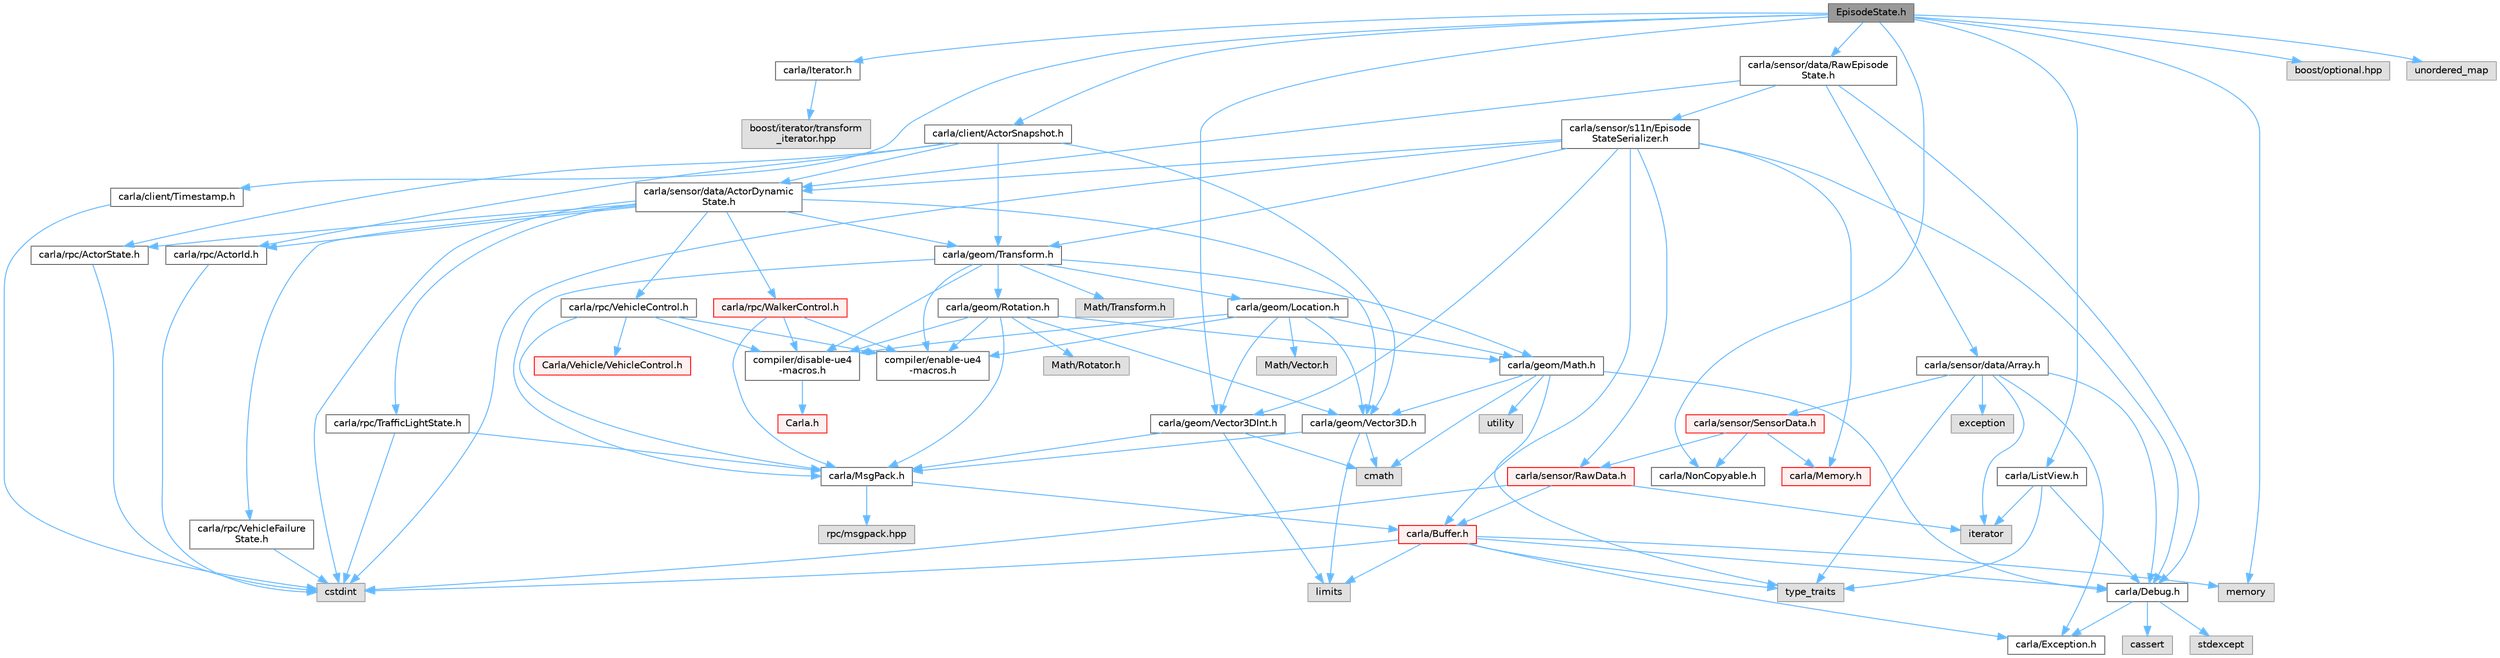 digraph "EpisodeState.h"
{
 // INTERACTIVE_SVG=YES
 // LATEX_PDF_SIZE
  bgcolor="transparent";
  edge [fontname=Helvetica,fontsize=10,labelfontname=Helvetica,labelfontsize=10];
  node [fontname=Helvetica,fontsize=10,shape=box,height=0.2,width=0.4];
  Node1 [id="Node000001",label="EpisodeState.h",height=0.2,width=0.4,color="gray40", fillcolor="grey60", style="filled", fontcolor="black",tooltip=" "];
  Node1 -> Node2 [id="edge1_Node000001_Node000002",color="steelblue1",style="solid",tooltip=" "];
  Node2 [id="Node000002",label="carla/Iterator.h",height=0.2,width=0.4,color="grey40", fillcolor="white", style="filled",URL="$d7/ddd/Iterator_8h.html",tooltip=" "];
  Node2 -> Node3 [id="edge2_Node000002_Node000003",color="steelblue1",style="solid",tooltip=" "];
  Node3 [id="Node000003",label="boost/iterator/transform\l_iterator.hpp",height=0.2,width=0.4,color="grey60", fillcolor="#E0E0E0", style="filled",tooltip=" "];
  Node1 -> Node4 [id="edge3_Node000001_Node000004",color="steelblue1",style="solid",tooltip=" "];
  Node4 [id="Node000004",label="carla/ListView.h",height=0.2,width=0.4,color="grey40", fillcolor="white", style="filled",URL="$d4/d50/LibCarla_2source_2carla_2ListView_8h.html",tooltip=" "];
  Node4 -> Node5 [id="edge4_Node000004_Node000005",color="steelblue1",style="solid",tooltip=" "];
  Node5 [id="Node000005",label="carla/Debug.h",height=0.2,width=0.4,color="grey40", fillcolor="white", style="filled",URL="$d4/deb/Debug_8h.html",tooltip=" "];
  Node5 -> Node6 [id="edge5_Node000005_Node000006",color="steelblue1",style="solid",tooltip=" "];
  Node6 [id="Node000006",label="carla/Exception.h",height=0.2,width=0.4,color="grey40", fillcolor="white", style="filled",URL="$d8/d8a/Exception_8h.html",tooltip=" "];
  Node5 -> Node7 [id="edge6_Node000005_Node000007",color="steelblue1",style="solid",tooltip=" "];
  Node7 [id="Node000007",label="stdexcept",height=0.2,width=0.4,color="grey60", fillcolor="#E0E0E0", style="filled",tooltip=" "];
  Node5 -> Node8 [id="edge7_Node000005_Node000008",color="steelblue1",style="solid",tooltip=" "];
  Node8 [id="Node000008",label="cassert",height=0.2,width=0.4,color="grey60", fillcolor="#E0E0E0", style="filled",tooltip=" "];
  Node4 -> Node9 [id="edge8_Node000004_Node000009",color="steelblue1",style="solid",tooltip=" "];
  Node9 [id="Node000009",label="type_traits",height=0.2,width=0.4,color="grey60", fillcolor="#E0E0E0", style="filled",tooltip=" "];
  Node4 -> Node10 [id="edge9_Node000004_Node000010",color="steelblue1",style="solid",tooltip=" "];
  Node10 [id="Node000010",label="iterator",height=0.2,width=0.4,color="grey60", fillcolor="#E0E0E0", style="filled",tooltip=" "];
  Node1 -> Node11 [id="edge10_Node000001_Node000011",color="steelblue1",style="solid",tooltip=" "];
  Node11 [id="Node000011",label="carla/NonCopyable.h",height=0.2,width=0.4,color="grey40", fillcolor="white", style="filled",URL="$d4/dd8/LibCarla_2source_2carla_2NonCopyable_8h.html",tooltip=" "];
  Node1 -> Node12 [id="edge11_Node000001_Node000012",color="steelblue1",style="solid",tooltip=" "];
  Node12 [id="Node000012",label="carla/client/ActorSnapshot.h",height=0.2,width=0.4,color="grey40", fillcolor="white", style="filled",URL="$db/d5e/ActorSnapshot_8h.html",tooltip=" "];
  Node12 -> Node13 [id="edge12_Node000012_Node000013",color="steelblue1",style="solid",tooltip=" "];
  Node13 [id="Node000013",label="carla/geom/Transform.h",height=0.2,width=0.4,color="grey40", fillcolor="white", style="filled",URL="$de/d17/geom_2Transform_8h.html",tooltip=" "];
  Node13 -> Node14 [id="edge13_Node000013_Node000014",color="steelblue1",style="solid",tooltip=" "];
  Node14 [id="Node000014",label="carla/MsgPack.h",height=0.2,width=0.4,color="grey40", fillcolor="white", style="filled",URL="$d9/d6f/MsgPack_8h.html",tooltip=" "];
  Node14 -> Node15 [id="edge14_Node000014_Node000015",color="steelblue1",style="solid",tooltip=" "];
  Node15 [id="Node000015",label="carla/Buffer.h",height=0.2,width=0.4,color="red", fillcolor="#FFF0F0", style="filled",URL="$d2/dda/carla_2Buffer_8h.html",tooltip=" "];
  Node15 -> Node5 [id="edge15_Node000015_Node000005",color="steelblue1",style="solid",tooltip=" "];
  Node15 -> Node6 [id="edge16_Node000015_Node000006",color="steelblue1",style="solid",tooltip=" "];
  Node15 -> Node20 [id="edge17_Node000015_Node000020",color="steelblue1",style="solid",tooltip=" "];
  Node20 [id="Node000020",label="cstdint",height=0.2,width=0.4,color="grey60", fillcolor="#E0E0E0", style="filled",tooltip=" "];
  Node15 -> Node21 [id="edge18_Node000015_Node000021",color="steelblue1",style="solid",tooltip=" "];
  Node21 [id="Node000021",label="limits",height=0.2,width=0.4,color="grey60", fillcolor="#E0E0E0", style="filled",tooltip=" "];
  Node15 -> Node22 [id="edge19_Node000015_Node000022",color="steelblue1",style="solid",tooltip=" "];
  Node22 [id="Node000022",label="memory",height=0.2,width=0.4,color="grey60", fillcolor="#E0E0E0", style="filled",tooltip=" "];
  Node15 -> Node9 [id="edge20_Node000015_Node000009",color="steelblue1",style="solid",tooltip=" "];
  Node14 -> Node23 [id="edge21_Node000014_Node000023",color="steelblue1",style="solid",tooltip=" "];
  Node23 [id="Node000023",label="rpc/msgpack.hpp",height=0.2,width=0.4,color="grey60", fillcolor="#E0E0E0", style="filled",tooltip=" "];
  Node13 -> Node24 [id="edge22_Node000013_Node000024",color="steelblue1",style="solid",tooltip=" "];
  Node24 [id="Node000024",label="carla/geom/Location.h",height=0.2,width=0.4,color="grey40", fillcolor="white", style="filled",URL="$d9/d8b/geom_2Location_8h.html",tooltip=" "];
  Node24 -> Node25 [id="edge23_Node000024_Node000025",color="steelblue1",style="solid",tooltip=" "];
  Node25 [id="Node000025",label="carla/geom/Vector3D.h",height=0.2,width=0.4,color="grey40", fillcolor="white", style="filled",URL="$de/d70/geom_2Vector3D_8h.html",tooltip=" "];
  Node25 -> Node14 [id="edge24_Node000025_Node000014",color="steelblue1",style="solid",tooltip=" "];
  Node25 -> Node26 [id="edge25_Node000025_Node000026",color="steelblue1",style="solid",tooltip=" "];
  Node26 [id="Node000026",label="cmath",height=0.2,width=0.4,color="grey60", fillcolor="#E0E0E0", style="filled",tooltip=" "];
  Node25 -> Node21 [id="edge26_Node000025_Node000021",color="steelblue1",style="solid",tooltip=" "];
  Node24 -> Node27 [id="edge27_Node000024_Node000027",color="steelblue1",style="solid",tooltip=" "];
  Node27 [id="Node000027",label="carla/geom/Vector3DInt.h",height=0.2,width=0.4,color="grey40", fillcolor="white", style="filled",URL="$d1/da4/Vector3DInt_8h.html",tooltip=" "];
  Node27 -> Node14 [id="edge28_Node000027_Node000014",color="steelblue1",style="solid",tooltip=" "];
  Node27 -> Node26 [id="edge29_Node000027_Node000026",color="steelblue1",style="solid",tooltip=" "];
  Node27 -> Node21 [id="edge30_Node000027_Node000021",color="steelblue1",style="solid",tooltip=" "];
  Node24 -> Node28 [id="edge31_Node000024_Node000028",color="steelblue1",style="solid",tooltip=" "];
  Node28 [id="Node000028",label="carla/geom/Math.h",height=0.2,width=0.4,color="grey40", fillcolor="white", style="filled",URL="$db/d8a/Math_8h.html",tooltip=" "];
  Node28 -> Node5 [id="edge32_Node000028_Node000005",color="steelblue1",style="solid",tooltip=" "];
  Node28 -> Node25 [id="edge33_Node000028_Node000025",color="steelblue1",style="solid",tooltip=" "];
  Node28 -> Node26 [id="edge34_Node000028_Node000026",color="steelblue1",style="solid",tooltip=" "];
  Node28 -> Node9 [id="edge35_Node000028_Node000009",color="steelblue1",style="solid",tooltip=" "];
  Node28 -> Node29 [id="edge36_Node000028_Node000029",color="steelblue1",style="solid",tooltip=" "];
  Node29 [id="Node000029",label="utility",height=0.2,width=0.4,color="grey60", fillcolor="#E0E0E0", style="filled",tooltip=" "];
  Node24 -> Node30 [id="edge37_Node000024_Node000030",color="steelblue1",style="solid",tooltip=" "];
  Node30 [id="Node000030",label="compiler/enable-ue4\l-macros.h",height=0.2,width=0.4,color="grey40", fillcolor="white", style="filled",URL="$d9/da2/enable-ue4-macros_8h.html",tooltip=" "];
  Node24 -> Node31 [id="edge38_Node000024_Node000031",color="steelblue1",style="solid",tooltip=" "];
  Node31 [id="Node000031",label="Math/Vector.h",height=0.2,width=0.4,color="grey60", fillcolor="#E0E0E0", style="filled",tooltip=" "];
  Node24 -> Node32 [id="edge39_Node000024_Node000032",color="steelblue1",style="solid",tooltip=" "];
  Node32 [id="Node000032",label="compiler/disable-ue4\l-macros.h",height=0.2,width=0.4,color="grey40", fillcolor="white", style="filled",URL="$d2/d02/disable-ue4-macros_8h.html",tooltip=" "];
  Node32 -> Node33 [id="edge40_Node000032_Node000033",color="steelblue1",style="solid",tooltip=" "];
  Node33 [id="Node000033",label="Carla.h",height=0.2,width=0.4,color="red", fillcolor="#FFF0F0", style="filled",URL="$d7/d7d/Carla_8h.html",tooltip=" "];
  Node13 -> Node28 [id="edge41_Node000013_Node000028",color="steelblue1",style="solid",tooltip=" "];
  Node13 -> Node37 [id="edge42_Node000013_Node000037",color="steelblue1",style="solid",tooltip=" "];
  Node37 [id="Node000037",label="carla/geom/Rotation.h",height=0.2,width=0.4,color="grey40", fillcolor="white", style="filled",URL="$d0/d8f/Rotation_8h.html",tooltip=" "];
  Node37 -> Node14 [id="edge43_Node000037_Node000014",color="steelblue1",style="solid",tooltip=" "];
  Node37 -> Node28 [id="edge44_Node000037_Node000028",color="steelblue1",style="solid",tooltip=" "];
  Node37 -> Node25 [id="edge45_Node000037_Node000025",color="steelblue1",style="solid",tooltip=" "];
  Node37 -> Node30 [id="edge46_Node000037_Node000030",color="steelblue1",style="solid",tooltip=" "];
  Node37 -> Node38 [id="edge47_Node000037_Node000038",color="steelblue1",style="solid",tooltip=" "];
  Node38 [id="Node000038",label="Math/Rotator.h",height=0.2,width=0.4,color="grey60", fillcolor="#E0E0E0", style="filled",tooltip=" "];
  Node37 -> Node32 [id="edge48_Node000037_Node000032",color="steelblue1",style="solid",tooltip=" "];
  Node13 -> Node30 [id="edge49_Node000013_Node000030",color="steelblue1",style="solid",tooltip=" "];
  Node13 -> Node39 [id="edge50_Node000013_Node000039",color="steelblue1",style="solid",tooltip=" "];
  Node39 [id="Node000039",label="Math/Transform.h",height=0.2,width=0.4,color="grey60", fillcolor="#E0E0E0", style="filled",tooltip=" "];
  Node13 -> Node32 [id="edge51_Node000013_Node000032",color="steelblue1",style="solid",tooltip=" "];
  Node12 -> Node25 [id="edge52_Node000012_Node000025",color="steelblue1",style="solid",tooltip=" "];
  Node12 -> Node40 [id="edge53_Node000012_Node000040",color="steelblue1",style="solid",tooltip=" "];
  Node40 [id="Node000040",label="carla/rpc/ActorId.h",height=0.2,width=0.4,color="grey40", fillcolor="white", style="filled",URL="$d3/d89/ActorId_8h.html",tooltip=" "];
  Node40 -> Node20 [id="edge54_Node000040_Node000020",color="steelblue1",style="solid",tooltip=" "];
  Node12 -> Node41 [id="edge55_Node000012_Node000041",color="steelblue1",style="solid",tooltip=" "];
  Node41 [id="Node000041",label="carla/rpc/ActorState.h",height=0.2,width=0.4,color="grey40", fillcolor="white", style="filled",URL="$d5/d30/rpc_2ActorState_8h.html",tooltip=" "];
  Node41 -> Node20 [id="edge56_Node000041_Node000020",color="steelblue1",style="solid",tooltip=" "];
  Node12 -> Node42 [id="edge57_Node000012_Node000042",color="steelblue1",style="solid",tooltip=" "];
  Node42 [id="Node000042",label="carla/sensor/data/ActorDynamic\lState.h",height=0.2,width=0.4,color="grey40", fillcolor="white", style="filled",URL="$d6/d60/ActorDynamicState_8h.html",tooltip=" "];
  Node42 -> Node13 [id="edge58_Node000042_Node000013",color="steelblue1",style="solid",tooltip=" "];
  Node42 -> Node25 [id="edge59_Node000042_Node000025",color="steelblue1",style="solid",tooltip=" "];
  Node42 -> Node40 [id="edge60_Node000042_Node000040",color="steelblue1",style="solid",tooltip=" "];
  Node42 -> Node41 [id="edge61_Node000042_Node000041",color="steelblue1",style="solid",tooltip=" "];
  Node42 -> Node43 [id="edge62_Node000042_Node000043",color="steelblue1",style="solid",tooltip=" "];
  Node43 [id="Node000043",label="carla/rpc/VehicleFailure\lState.h",height=0.2,width=0.4,color="grey40", fillcolor="white", style="filled",URL="$d6/dac/VehicleFailureState_8h.html",tooltip=" "];
  Node43 -> Node20 [id="edge63_Node000043_Node000020",color="steelblue1",style="solid",tooltip=" "];
  Node42 -> Node44 [id="edge64_Node000042_Node000044",color="steelblue1",style="solid",tooltip=" "];
  Node44 [id="Node000044",label="carla/rpc/TrafficLightState.h",height=0.2,width=0.4,color="grey40", fillcolor="white", style="filled",URL="$d1/d16/LibCarla_2source_2carla_2rpc_2TrafficLightState_8h.html",tooltip=" "];
  Node44 -> Node14 [id="edge65_Node000044_Node000014",color="steelblue1",style="solid",tooltip=" "];
  Node44 -> Node20 [id="edge66_Node000044_Node000020",color="steelblue1",style="solid",tooltip=" "];
  Node42 -> Node45 [id="edge67_Node000042_Node000045",color="steelblue1",style="solid",tooltip=" "];
  Node45 [id="Node000045",label="carla/rpc/VehicleControl.h",height=0.2,width=0.4,color="grey40", fillcolor="white", style="filled",URL="$dd/d28/LibCarla_2source_2carla_2rpc_2VehicleControl_8h.html",tooltip=" "];
  Node45 -> Node14 [id="edge68_Node000045_Node000014",color="steelblue1",style="solid",tooltip=" "];
  Node45 -> Node30 [id="edge69_Node000045_Node000030",color="steelblue1",style="solid",tooltip=" "];
  Node45 -> Node46 [id="edge70_Node000045_Node000046",color="steelblue1",style="solid",tooltip=" "];
  Node46 [id="Node000046",label="Carla/Vehicle/VehicleControl.h",height=0.2,width=0.4,color="red", fillcolor="#FFF0F0", style="filled",URL="$d4/dbd/Unreal_2CarlaUE4_2Plugins_2Carla_2Source_2Carla_2Vehicle_2VehicleControl_8h.html",tooltip=" "];
  Node45 -> Node32 [id="edge71_Node000045_Node000032",color="steelblue1",style="solid",tooltip=" "];
  Node42 -> Node48 [id="edge72_Node000042_Node000048",color="steelblue1",style="solid",tooltip=" "];
  Node48 [id="Node000048",label="carla/rpc/WalkerControl.h",height=0.2,width=0.4,color="red", fillcolor="#FFF0F0", style="filled",URL="$dd/db3/LibCarla_2source_2carla_2rpc_2WalkerControl_8h.html",tooltip=" "];
  Node48 -> Node14 [id="edge73_Node000048_Node000014",color="steelblue1",style="solid",tooltip=" "];
  Node48 -> Node30 [id="edge74_Node000048_Node000030",color="steelblue1",style="solid",tooltip=" "];
  Node48 -> Node32 [id="edge75_Node000048_Node000032",color="steelblue1",style="solid",tooltip=" "];
  Node42 -> Node20 [id="edge76_Node000042_Node000020",color="steelblue1",style="solid",tooltip=" "];
  Node1 -> Node51 [id="edge77_Node000001_Node000051",color="steelblue1",style="solid",tooltip=" "];
  Node51 [id="Node000051",label="carla/client/Timestamp.h",height=0.2,width=0.4,color="grey40", fillcolor="white", style="filled",URL="$d7/d66/Timestamp_8h.html",tooltip=" "];
  Node51 -> Node20 [id="edge78_Node000051_Node000020",color="steelblue1",style="solid",tooltip=" "];
  Node1 -> Node27 [id="edge79_Node000001_Node000027",color="steelblue1",style="solid",tooltip=" "];
  Node1 -> Node52 [id="edge80_Node000001_Node000052",color="steelblue1",style="solid",tooltip=" "];
  Node52 [id="Node000052",label="carla/sensor/data/RawEpisode\lState.h",height=0.2,width=0.4,color="grey40", fillcolor="white", style="filled",URL="$dd/d7d/RawEpisodeState_8h.html",tooltip=" "];
  Node52 -> Node5 [id="edge81_Node000052_Node000005",color="steelblue1",style="solid",tooltip=" "];
  Node52 -> Node42 [id="edge82_Node000052_Node000042",color="steelblue1",style="solid",tooltip=" "];
  Node52 -> Node53 [id="edge83_Node000052_Node000053",color="steelblue1",style="solid",tooltip=" "];
  Node53 [id="Node000053",label="carla/sensor/data/Array.h",height=0.2,width=0.4,color="grey40", fillcolor="white", style="filled",URL="$df/dd0/Array_8h.html",tooltip=" "];
  Node53 -> Node5 [id="edge84_Node000053_Node000005",color="steelblue1",style="solid",tooltip=" "];
  Node53 -> Node6 [id="edge85_Node000053_Node000006",color="steelblue1",style="solid",tooltip=" "];
  Node53 -> Node54 [id="edge86_Node000053_Node000054",color="steelblue1",style="solid",tooltip=" "];
  Node54 [id="Node000054",label="carla/sensor/SensorData.h",height=0.2,width=0.4,color="red", fillcolor="#FFF0F0", style="filled",URL="$d0/d07/SensorData_8h.html",tooltip=" "];
  Node54 -> Node55 [id="edge87_Node000054_Node000055",color="steelblue1",style="solid",tooltip=" "];
  Node55 [id="Node000055",label="carla/Memory.h",height=0.2,width=0.4,color="red", fillcolor="#FFF0F0", style="filled",URL="$de/d5c/Memory_8h.html",tooltip=" "];
  Node54 -> Node11 [id="edge88_Node000054_Node000011",color="steelblue1",style="solid",tooltip=" "];
  Node54 -> Node60 [id="edge89_Node000054_Node000060",color="steelblue1",style="solid",tooltip=" "];
  Node60 [id="Node000060",label="carla/sensor/RawData.h",height=0.2,width=0.4,color="red", fillcolor="#FFF0F0", style="filled",URL="$dc/d62/RawData_8h.html",tooltip=" "];
  Node60 -> Node15 [id="edge90_Node000060_Node000015",color="steelblue1",style="solid",tooltip=" "];
  Node60 -> Node20 [id="edge91_Node000060_Node000020",color="steelblue1",style="solid",tooltip=" "];
  Node60 -> Node10 [id="edge92_Node000060_Node000010",color="steelblue1",style="solid",tooltip=" "];
  Node53 -> Node74 [id="edge93_Node000053_Node000074",color="steelblue1",style="solid",tooltip=" "];
  Node74 [id="Node000074",label="exception",height=0.2,width=0.4,color="grey60", fillcolor="#E0E0E0", style="filled",tooltip=" "];
  Node53 -> Node10 [id="edge94_Node000053_Node000010",color="steelblue1",style="solid",tooltip=" "];
  Node53 -> Node9 [id="edge95_Node000053_Node000009",color="steelblue1",style="solid",tooltip=" "];
  Node52 -> Node75 [id="edge96_Node000052_Node000075",color="steelblue1",style="solid",tooltip=" "];
  Node75 [id="Node000075",label="carla/sensor/s11n/Episode\lStateSerializer.h",height=0.2,width=0.4,color="grey40", fillcolor="white", style="filled",URL="$dd/dd8/EpisodeStateSerializer_8h.html",tooltip=" "];
  Node75 -> Node15 [id="edge97_Node000075_Node000015",color="steelblue1",style="solid",tooltip=" "];
  Node75 -> Node5 [id="edge98_Node000075_Node000005",color="steelblue1",style="solid",tooltip=" "];
  Node75 -> Node55 [id="edge99_Node000075_Node000055",color="steelblue1",style="solid",tooltip=" "];
  Node75 -> Node13 [id="edge100_Node000075_Node000013",color="steelblue1",style="solid",tooltip=" "];
  Node75 -> Node27 [id="edge101_Node000075_Node000027",color="steelblue1",style="solid",tooltip=" "];
  Node75 -> Node60 [id="edge102_Node000075_Node000060",color="steelblue1",style="solid",tooltip=" "];
  Node75 -> Node42 [id="edge103_Node000075_Node000042",color="steelblue1",style="solid",tooltip=" "];
  Node75 -> Node20 [id="edge104_Node000075_Node000020",color="steelblue1",style="solid",tooltip=" "];
  Node1 -> Node76 [id="edge105_Node000001_Node000076",color="steelblue1",style="solid",tooltip=" "];
  Node76 [id="Node000076",label="boost/optional.hpp",height=0.2,width=0.4,color="grey60", fillcolor="#E0E0E0", style="filled",tooltip=" "];
  Node1 -> Node22 [id="edge106_Node000001_Node000022",color="steelblue1",style="solid",tooltip=" "];
  Node1 -> Node70 [id="edge107_Node000001_Node000070",color="steelblue1",style="solid",tooltip=" "];
  Node70 [id="Node000070",label="unordered_map",height=0.2,width=0.4,color="grey60", fillcolor="#E0E0E0", style="filled",tooltip=" "];
}
